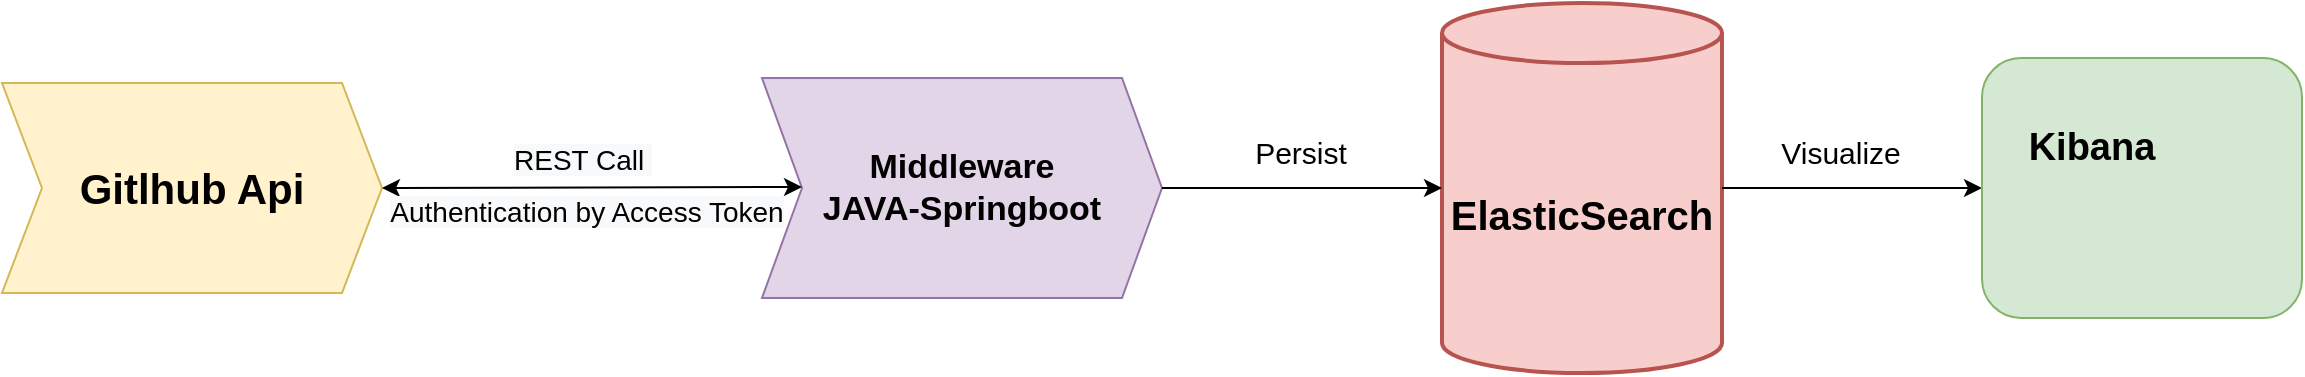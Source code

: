 <mxfile version="15.9.4" type="device"><diagram id="Zte1sXcXmpAgBWQXi83b" name="Page-1"><mxGraphModel dx="2729" dy="1050" grid="1" gridSize="10" guides="1" tooltips="1" connect="1" arrows="1" fold="1" page="1" pageScale="1" pageWidth="827" pageHeight="1169" background="none" math="0" shadow="0"><root><mxCell id="0"/><mxCell id="1" parent="0"/><mxCell id="o1qURspGR1bycx55hxUN-1" value="&lt;b&gt;&lt;font style=&quot;font-size: 21px&quot;&gt;Gitlhub Api&lt;/font&gt;&lt;/b&gt;" style="shape=step;perimeter=stepPerimeter;whiteSpace=wrap;html=1;fixedSize=1;fillColor=#fff2cc;strokeColor=#d6b656;" parent="1" vertex="1"><mxGeometry x="-360" y="172.5" width="190" height="105" as="geometry"/></mxCell><mxCell id="o1qURspGR1bycx55hxUN-7" value="&lt;b style=&quot;font-size: 17px&quot;&gt;Middleware&lt;br&gt;JAVA-Springboot&lt;/b&gt;" style="shape=step;perimeter=stepPerimeter;whiteSpace=wrap;html=1;fixedSize=1;fillColor=#e1d5e7;strokeColor=#9673a6;" parent="1" vertex="1"><mxGeometry x="20" y="170" width="200" height="110" as="geometry"/></mxCell><mxCell id="o1qURspGR1bycx55hxUN-13" value="" style="endArrow=classic;html=1;rounded=0;edgeStyle=orthogonalEdgeStyle;strokeColor=none;" parent="1" edge="1"><mxGeometry relative="1" as="geometry"><mxPoint x="-110" y="200" as="sourcePoint"/><mxPoint x="50" y="215.5" as="targetPoint"/></mxGeometry></mxCell><mxCell id="o1qURspGR1bycx55hxUN-14" value="&lt;span style=&quot;font-size: 14px ; background-color: rgb(248 , 249 , 250)&quot;&gt;REST Call&amp;nbsp;&lt;/span&gt;" style="edgeLabel;resizable=0;html=1;align=center;verticalAlign=middle;strokeColor=default;strokeWidth=0;fillColor=default;fontSize=14;" parent="o1qURspGR1bycx55hxUN-13" connectable="0" vertex="1"><mxGeometry relative="1" as="geometry"><mxPoint x="-48" y="10" as="offset"/></mxGeometry></mxCell><mxCell id="o1qURspGR1bycx55hxUN-25" value="&lt;b&gt;&lt;font style=&quot;font-size: 20px&quot;&gt;ElasticSearch&lt;/font&gt;&lt;/b&gt;" style="shape=cylinder3;whiteSpace=wrap;html=1;boundedLbl=1;backgroundOutline=1;size=15;strokeWidth=2;fillColor=#f8cecc;strokeColor=#b85450;" parent="1" vertex="1"><mxGeometry x="360" y="132.5" width="140" height="185" as="geometry"/></mxCell><mxCell id="o1qURspGR1bycx55hxUN-27" value="" style="endArrow=classic;startArrow=classic;html=1;rounded=0;fontSize=17;edgeStyle=orthogonalEdgeStyle;exitX=1;exitY=0.5;exitDx=0;exitDy=0;" parent="1" source="o1qURspGR1bycx55hxUN-1" edge="1"><mxGeometry width="50" height="50" relative="1" as="geometry"><mxPoint x="-120" y="224.5" as="sourcePoint"/><mxPoint x="40" y="224.5" as="targetPoint"/></mxGeometry></mxCell><mxCell id="vf2uaBn3M0X5gD4mt8yH-5" value="&lt;font style=&quot;font-size: 15px&quot;&gt;Persist&lt;/font&gt;" style="edgeLabel;resizable=0;html=1;align=center;verticalAlign=middle;strokeColor=default;strokeWidth=0;fillColor=default;" parent="1" connectable="0" vertex="1"><mxGeometry x="310.005" y="170.002" as="geometry"><mxPoint x="-21" y="37" as="offset"/></mxGeometry></mxCell><mxCell id="vf2uaBn3M0X5gD4mt8yH-6" value="" style="endArrow=classic;html=1;rounded=0;fontSize=15;entryX=0;entryY=0.5;entryDx=0;entryDy=0;entryPerimeter=0;exitX=1;exitY=0.5;exitDx=0;exitDy=0;" parent="1" source="o1qURspGR1bycx55hxUN-7" target="o1qURspGR1bycx55hxUN-25" edge="1"><mxGeometry width="50" height="50" relative="1" as="geometry"><mxPoint x="90" y="200" as="sourcePoint"/><mxPoint x="140" y="150" as="targetPoint"/></mxGeometry></mxCell><mxCell id="QrEUfnnycNtny7QIkd93-1" value="" style="endArrow=classic;html=1;rounded=0;exitX=1;exitY=0.5;exitDx=0;exitDy=0;exitPerimeter=0;" parent="1" source="o1qURspGR1bycx55hxUN-25" target="QrEUfnnycNtny7QIkd93-2" edge="1"><mxGeometry width="50" height="50" relative="1" as="geometry"><mxPoint x="490" y="230" as="sourcePoint"/><mxPoint x="560" y="230" as="targetPoint"/></mxGeometry></mxCell><mxCell id="QrEUfnnycNtny7QIkd93-2" value="" style="rounded=1;whiteSpace=wrap;html=1;fillColor=#d5e8d4;strokeColor=#82b366;" parent="1" vertex="1"><mxGeometry x="630" y="160" width="160" height="130" as="geometry"/></mxCell><mxCell id="QrEUfnnycNtny7QIkd93-4" value="&lt;font style=&quot;font-size: 19px&quot;&gt;&lt;b&gt;Kibana&lt;/b&gt;&lt;/font&gt;" style="rounded=0;whiteSpace=wrap;html=1;strokeColor=none;fillColor=none;" parent="1" vertex="1"><mxGeometry x="620" y="170" width="130" height="70" as="geometry"/></mxCell><mxCell id="QrEUfnnycNtny7QIkd93-5" value="" style="shape=image;html=1;verticalAlign=top;verticalLabelPosition=bottom;labelBackgroundColor=#ffffff;imageAspect=0;aspect=fixed;image=https://cdn4.iconfinder.com/data/icons/essential-app-2/16/statistic-bar-chart-stat-128.png;fontSize=19;fillColor=none;imageBorder=none;" parent="1" vertex="1"><mxGeometry x="710" y="210" width="80" height="80" as="geometry"/></mxCell><mxCell id="QrEUfnnycNtny7QIkd93-6" value="&lt;font style=&quot;font-size: 15px&quot;&gt;Visualize&lt;/font&gt;" style="edgeLabel;resizable=0;html=1;align=center;verticalAlign=middle;strokeColor=default;strokeWidth=0;fillColor=default;" parent="1" connectable="0" vertex="1"><mxGeometry x="580.005" y="170.002" as="geometry"><mxPoint x="-21" y="37" as="offset"/></mxGeometry></mxCell><mxCell id="QrEUfnnycNtny7QIkd93-8" value="&lt;span style=&quot;background-color: rgb(248 , 249 , 250)&quot;&gt;Authentication by Access Token&lt;/span&gt;" style="edgeLabel;resizable=0;html=1;align=center;verticalAlign=middle;strokeColor=default;strokeWidth=0;fillColor=default;fontSize=14;" parent="1" connectable="0" vertex="1"><mxGeometry x="-80" y="225" as="geometry"><mxPoint x="12" y="12" as="offset"/></mxGeometry></mxCell></root></mxGraphModel></diagram></mxfile>